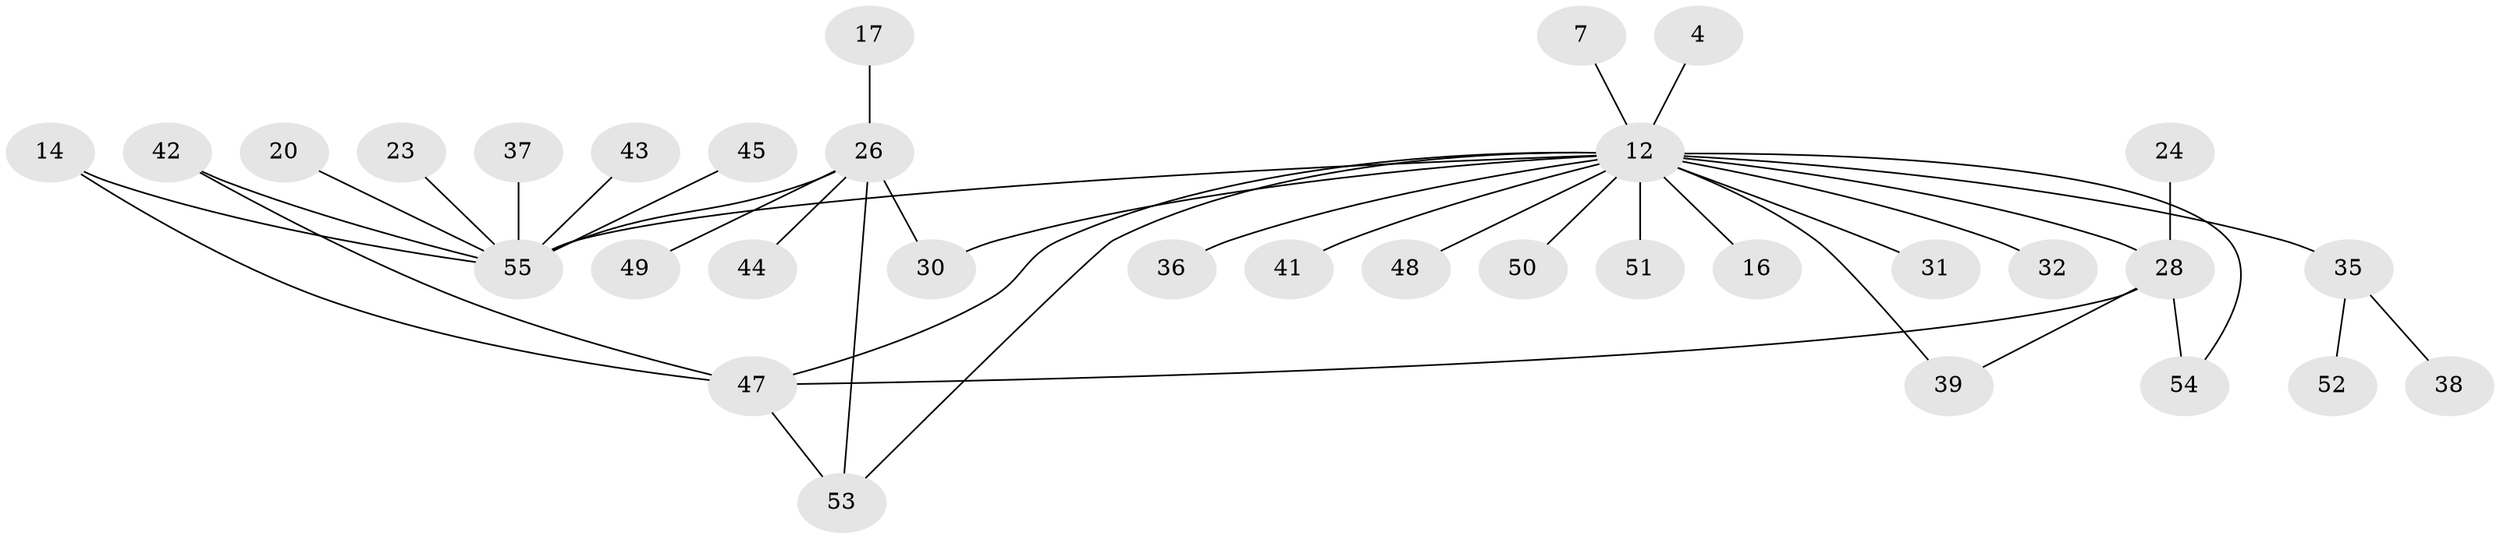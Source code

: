 // original degree distribution, {14: 0.01818181818181818, 2: 0.36363636363636365, 9: 0.01818181818181818, 1: 0.41818181818181815, 4: 0.05454545454545454, 10: 0.01818181818181818, 8: 0.01818181818181818, 6: 0.01818181818181818, 3: 0.05454545454545454, 5: 0.01818181818181818}
// Generated by graph-tools (version 1.1) at 2025/50/03/04/25 21:50:51]
// undirected, 33 vertices, 40 edges
graph export_dot {
graph [start="1"]
  node [color=gray90,style=filled];
  4;
  7;
  12 [super="+3+5"];
  14;
  16;
  17 [super="+11"];
  20;
  23;
  24;
  26 [super="+10+13"];
  28 [super="+18"];
  30 [super="+22"];
  31;
  32;
  35 [super="+6+33+19"];
  36 [super="+29"];
  37 [super="+27"];
  38;
  39;
  41;
  42;
  43 [super="+21"];
  44;
  45;
  47 [super="+25"];
  48;
  49;
  50;
  51;
  52;
  53 [super="+46"];
  54 [super="+40"];
  55 [super="+34+8"];
  4 -- 12;
  7 -- 12;
  12 -- 28 [weight=2];
  12 -- 50;
  12 -- 41;
  12 -- 48;
  12 -- 55 [weight=2];
  12 -- 53;
  12 -- 35 [weight=3];
  12 -- 30;
  12 -- 32;
  12 -- 36;
  12 -- 39;
  12 -- 47 [weight=2];
  12 -- 16;
  12 -- 51;
  12 -- 54;
  12 -- 31;
  14 -- 47;
  14 -- 55;
  17 -- 26;
  20 -- 55;
  23 -- 55;
  24 -- 28;
  26 -- 44;
  26 -- 49;
  26 -- 53;
  26 -- 30;
  26 -- 55 [weight=2];
  28 -- 39;
  28 -- 47;
  28 -- 54;
  35 -- 52;
  35 -- 38;
  37 -- 55;
  42 -- 55;
  42 -- 47;
  43 -- 55;
  45 -- 55;
  47 -- 53;
}
